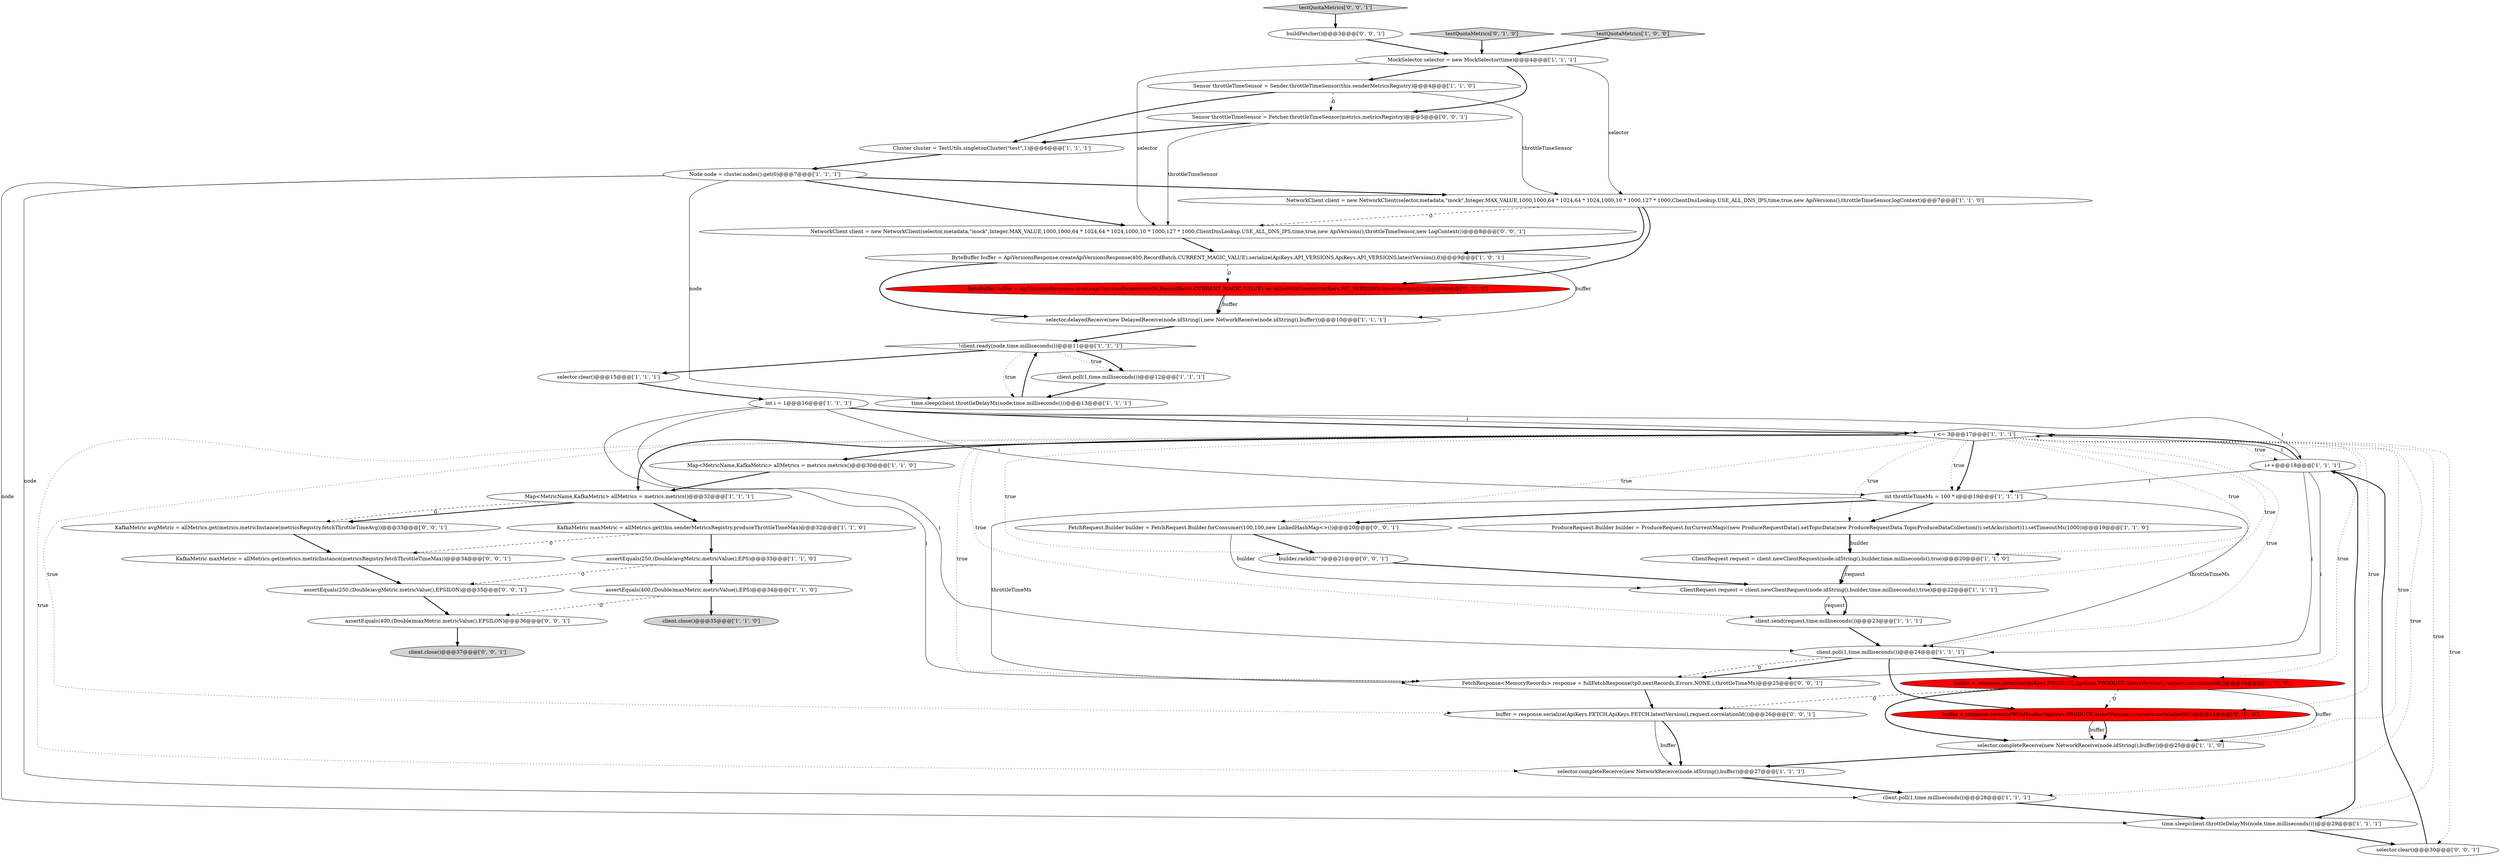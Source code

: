 digraph {
12 [style = filled, label = "assertEquals(250,(Double)avgMetric.metricValue(),EPS)@@@33@@@['1', '1', '0']", fillcolor = white, shape = ellipse image = "AAA0AAABBB1BBB"];
16 [style = filled, label = "i++@@@18@@@['1', '1', '1']", fillcolor = white, shape = ellipse image = "AAA0AAABBB1BBB"];
27 [style = filled, label = "Map<MetricName,KafkaMetric> allMetrics = metrics.metrics()@@@30@@@['1', '1', '0']", fillcolor = white, shape = ellipse image = "AAA0AAABBB1BBB"];
8 [style = filled, label = "NetworkClient client = new NetworkClient(selector,metadata,\"mock\",Integer.MAX_VALUE,1000,1000,64 * 1024,64 * 1024,1000,10 * 1000,127 * 1000,ClientDnsLookup.USE_ALL_DNS_IPS,time,true,new ApiVersions(),throttleTimeSensor,logContext)@@@7@@@['1', '1', '0']", fillcolor = white, shape = ellipse image = "AAA0AAABBB1BBB"];
2 [style = filled, label = "client.send(request,time.milliseconds())@@@23@@@['1', '1', '1']", fillcolor = white, shape = ellipse image = "AAA0AAABBB1BBB"];
37 [style = filled, label = "KafkaMetric maxMetric = allMetrics.get(metrics.metricInstance(metricsRegistry.fetchThrottleTimeMax))@@@34@@@['0', '0', '1']", fillcolor = white, shape = ellipse image = "AAA0AAABBB3BBB"];
29 [style = filled, label = "time.sleep(client.throttleDelayMs(node,time.milliseconds()))@@@29@@@['1', '1', '1']", fillcolor = white, shape = ellipse image = "AAA0AAABBB1BBB"];
46 [style = filled, label = "assertEquals(250,(Double)avgMetric.metricValue(),EPSILON)@@@35@@@['0', '0', '1']", fillcolor = white, shape = ellipse image = "AAA0AAABBB3BBB"];
17 [style = filled, label = "ProduceRequest.Builder builder = ProduceRequest.forCurrentMagic(new ProduceRequestData().setTopicData(new ProduceRequestData.TopicProduceDataCollection()).setAcks((short)1).setTimeoutMs(1000))@@@19@@@['1', '1', '0']", fillcolor = white, shape = ellipse image = "AAA0AAABBB1BBB"];
24 [style = filled, label = "selector.completeReceive(new NetworkReceive(node.idString(),buffer))@@@27@@@['1', '1', '1']", fillcolor = white, shape = ellipse image = "AAA0AAABBB1BBB"];
18 [style = filled, label = "int i = 1@@@16@@@['1', '1', '1']", fillcolor = white, shape = ellipse image = "AAA0AAABBB1BBB"];
11 [style = filled, label = "int throttleTimeMs = 100 * i@@@19@@@['1', '1', '1']", fillcolor = white, shape = ellipse image = "AAA0AAABBB1BBB"];
15 [style = filled, label = "client.poll(1,time.milliseconds())@@@24@@@['1', '1', '1']", fillcolor = white, shape = ellipse image = "AAA0AAABBB1BBB"];
47 [style = filled, label = "buffer = response.serialize(ApiKeys.FETCH,ApiKeys.FETCH.latestVersion(),request.correlationId())@@@26@@@['0', '0', '1']", fillcolor = white, shape = ellipse image = "AAA0AAABBB3BBB"];
7 [style = filled, label = "ClientRequest request = client.newClientRequest(node.idString(),builder,time.milliseconds(),true)@@@22@@@['1', '1', '1']", fillcolor = white, shape = ellipse image = "AAA0AAABBB1BBB"];
9 [style = filled, label = "i <= 3@@@17@@@['1', '1', '1']", fillcolor = white, shape = diamond image = "AAA0AAABBB1BBB"];
30 [style = filled, label = "MockSelector selector = new MockSelector(time)@@@4@@@['1', '1', '1']", fillcolor = white, shape = ellipse image = "AAA0AAABBB1BBB"];
45 [style = filled, label = "testQuotaMetrics['0', '0', '1']", fillcolor = lightgray, shape = diamond image = "AAA0AAABBB3BBB"];
26 [style = filled, label = "selector.clear()@@@15@@@['1', '1', '1']", fillcolor = white, shape = ellipse image = "AAA0AAABBB1BBB"];
28 [style = filled, label = "client.poll(1,time.milliseconds())@@@12@@@['1', '1', '1']", fillcolor = white, shape = ellipse image = "AAA0AAABBB1BBB"];
43 [style = filled, label = "KafkaMetric avgMetric = allMetrics.get(metrics.metricInstance(metricsRegistry.fetchThrottleTimeAvg))@@@33@@@['0', '0', '1']", fillcolor = white, shape = ellipse image = "AAA0AAABBB3BBB"];
38 [style = filled, label = "FetchResponse<MemoryRecords> response = fullFetchResponse(tp0,nextRecords,Errors.NONE,i,throttleTimeMs)@@@25@@@['0', '0', '1']", fillcolor = white, shape = ellipse image = "AAA0AAABBB3BBB"];
13 [style = filled, label = "buffer = response.serialize(ApiKeys.PRODUCE,ApiKeys.PRODUCE.latestVersion(),request.correlationId())@@@24@@@['1', '0', '0']", fillcolor = red, shape = ellipse image = "AAA1AAABBB1BBB"];
42 [style = filled, label = "client.close()@@@37@@@['0', '0', '1']", fillcolor = lightgray, shape = ellipse image = "AAA0AAABBB3BBB"];
20 [style = filled, label = "selector.delayedReceive(new DelayedReceive(node.idString(),new NetworkReceive(node.idString(),buffer)))@@@10@@@['1', '1', '1']", fillcolor = white, shape = ellipse image = "AAA0AAABBB1BBB"];
25 [style = filled, label = "client.close()@@@35@@@['1', '1', '0']", fillcolor = lightgray, shape = ellipse image = "AAA0AAABBB1BBB"];
33 [style = filled, label = "ByteBuffer buffer = ApiVersionsResponse.createApiVersionsResponse(400,RecordBatch.CURRENT_MAGIC_VALUE).serializeWithHeader(ApiKeys.API_VERSIONS.latestVersion(),0)@@@8@@@['0', '1', '0']", fillcolor = red, shape = ellipse image = "AAA1AAABBB2BBB"];
36 [style = filled, label = "NetworkClient client = new NetworkClient(selector,metadata,\"mock\",Integer.MAX_VALUE,1000,1000,64 * 1024,64 * 1024,1000,10 * 1000,127 * 1000,ClientDnsLookup.USE_ALL_DNS_IPS,time,true,new ApiVersions(),throttleTimeSensor,new LogContext())@@@8@@@['0', '0', '1']", fillcolor = white, shape = ellipse image = "AAA0AAABBB3BBB"];
14 [style = filled, label = "client.poll(1,time.milliseconds())@@@28@@@['1', '1', '1']", fillcolor = white, shape = ellipse image = "AAA0AAABBB1BBB"];
10 [style = filled, label = "ByteBuffer buffer = ApiVersionsResponse.createApiVersionsResponse(400,RecordBatch.CURRENT_MAGIC_VALUE).serialize(ApiKeys.API_VERSIONS,ApiKeys.API_VERSIONS.latestVersion(),0)@@@9@@@['1', '0', '1']", fillcolor = white, shape = ellipse image = "AAA0AAABBB1BBB"];
44 [style = filled, label = "buildFetcher()@@@3@@@['0', '0', '1']", fillcolor = white, shape = ellipse image = "AAA0AAABBB3BBB"];
21 [style = filled, label = "KafkaMetric maxMetric = allMetrics.get(this.senderMetricsRegistry.produceThrottleTimeMax)@@@32@@@['1', '1', '0']", fillcolor = white, shape = ellipse image = "AAA0AAABBB1BBB"];
39 [style = filled, label = "builder.rackId(\"\")@@@21@@@['0', '0', '1']", fillcolor = white, shape = ellipse image = "AAA0AAABBB3BBB"];
3 [style = filled, label = "Sensor throttleTimeSensor = Sender.throttleTimeSensor(this.senderMetricsRegistry)@@@4@@@['1', '1', '0']", fillcolor = white, shape = ellipse image = "AAA0AAABBB1BBB"];
35 [style = filled, label = "assertEquals(400,(Double)maxMetric.metricValue(),EPSILON)@@@36@@@['0', '0', '1']", fillcolor = white, shape = ellipse image = "AAA0AAABBB3BBB"];
5 [style = filled, label = "ClientRequest request = client.newClientRequest(node.idString(),builder,time.milliseconds(),true)@@@20@@@['1', '1', '0']", fillcolor = white, shape = ellipse image = "AAA0AAABBB1BBB"];
48 [style = filled, label = "FetchRequest.Builder builder = FetchRequest.Builder.forConsumer(100,100,new LinkedHashMap<>())@@@20@@@['0', '0', '1']", fillcolor = white, shape = ellipse image = "AAA0AAABBB3BBB"];
34 [style = filled, label = "testQuotaMetrics['0', '1', '0']", fillcolor = lightgray, shape = diamond image = "AAA0AAABBB2BBB"];
31 [style = filled, label = "!client.ready(node,time.milliseconds())@@@11@@@['1', '1', '1']", fillcolor = white, shape = diamond image = "AAA0AAABBB1BBB"];
40 [style = filled, label = "selector.clear()@@@30@@@['0', '0', '1']", fillcolor = white, shape = ellipse image = "AAA0AAABBB3BBB"];
1 [style = filled, label = "Cluster cluster = TestUtils.singletonCluster(\"test\",1)@@@6@@@['1', '1', '1']", fillcolor = white, shape = ellipse image = "AAA0AAABBB1BBB"];
0 [style = filled, label = "selector.completeReceive(new NetworkReceive(node.idString(),buffer))@@@25@@@['1', '1', '0']", fillcolor = white, shape = ellipse image = "AAA0AAABBB1BBB"];
4 [style = filled, label = "Node node = cluster.nodes().get(0)@@@7@@@['1', '1', '1']", fillcolor = white, shape = ellipse image = "AAA0AAABBB1BBB"];
41 [style = filled, label = "Sensor throttleTimeSensor = Fetcher.throttleTimeSensor(metrics,metricsRegistry)@@@5@@@['0', '0', '1']", fillcolor = white, shape = ellipse image = "AAA0AAABBB3BBB"];
6 [style = filled, label = "time.sleep(client.throttleDelayMs(node,time.milliseconds()))@@@13@@@['1', '1', '1']", fillcolor = white, shape = ellipse image = "AAA0AAABBB1BBB"];
19 [style = filled, label = "Map<MetricName,KafkaMetric> allMetrics = metrics.metrics()@@@32@@@['1', '1', '1']", fillcolor = white, shape = ellipse image = "AAA0AAABBB1BBB"];
22 [style = filled, label = "assertEquals(400,(Double)maxMetric.metricValue(),EPS)@@@34@@@['1', '1', '0']", fillcolor = white, shape = ellipse image = "AAA0AAABBB1BBB"];
23 [style = filled, label = "testQuotaMetrics['1', '0', '0']", fillcolor = lightgray, shape = diamond image = "AAA0AAABBB1BBB"];
32 [style = filled, label = "buffer = response.serializeWithHeader(ApiKeys.PRODUCE.latestVersion(),request.correlationId())@@@24@@@['0', '1', '0']", fillcolor = red, shape = ellipse image = "AAA1AAABBB2BBB"];
17->5 [style = solid, label="builder"];
8->10 [style = bold, label=""];
3->41 [style = dashed, label="0"];
28->6 [style = bold, label=""];
9->11 [style = bold, label=""];
41->36 [style = solid, label="throttleTimeSensor"];
32->0 [style = bold, label=""];
16->9 [style = solid, label="i"];
21->37 [style = dashed, label="0"];
16->15 [style = solid, label="i"];
4->14 [style = solid, label="node"];
48->39 [style = bold, label=""];
15->38 [style = dashed, label="0"];
16->11 [style = solid, label="i"];
40->16 [style = bold, label=""];
31->28 [style = dotted, label="true"];
0->24 [style = bold, label=""];
2->15 [style = bold, label=""];
4->8 [style = bold, label=""];
9->48 [style = dotted, label="true"];
9->15 [style = dotted, label="true"];
4->36 [style = bold, label=""];
27->19 [style = bold, label=""];
12->46 [style = dashed, label="0"];
48->7 [style = solid, label="builder"];
12->22 [style = bold, label=""];
16->9 [style = bold, label=""];
9->32 [style = dotted, label="true"];
18->9 [style = solid, label="i"];
22->25 [style = bold, label=""];
15->38 [style = bold, label=""];
1->4 [style = bold, label=""];
17->5 [style = bold, label=""];
15->13 [style = bold, label=""];
30->41 [style = bold, label=""];
33->20 [style = solid, label="buffer"];
23->30 [style = bold, label=""];
11->48 [style = bold, label=""];
31->6 [style = dotted, label="true"];
20->31 [style = bold, label=""];
11->38 [style = solid, label="throttleTimeMs"];
9->38 [style = dotted, label="true"];
30->8 [style = solid, label="selector"];
18->15 [style = solid, label="i"];
13->32 [style = dashed, label="0"];
9->24 [style = dotted, label="true"];
37->46 [style = bold, label=""];
47->24 [style = solid, label="buffer"];
39->7 [style = bold, label=""];
7->2 [style = bold, label=""];
9->13 [style = dotted, label="true"];
18->9 [style = bold, label=""];
38->47 [style = bold, label=""];
11->17 [style = bold, label=""];
5->7 [style = bold, label=""];
29->40 [style = bold, label=""];
31->28 [style = bold, label=""];
32->0 [style = solid, label="buffer"];
29->16 [style = bold, label=""];
13->0 [style = bold, label=""];
44->30 [style = bold, label=""];
8->33 [style = bold, label=""];
11->15 [style = solid, label="throttleTimeMs"];
9->0 [style = dotted, label="true"];
3->1 [style = bold, label=""];
35->42 [style = bold, label=""];
18->16 [style = solid, label="i"];
9->11 [style = dotted, label="true"];
13->0 [style = solid, label="buffer"];
8->36 [style = dashed, label="0"];
45->44 [style = bold, label=""];
10->20 [style = solid, label="buffer"];
4->6 [style = solid, label="node"];
16->38 [style = solid, label="i"];
21->12 [style = bold, label=""];
9->27 [style = bold, label=""];
31->26 [style = bold, label=""];
4->29 [style = solid, label="node"];
30->3 [style = bold, label=""];
47->24 [style = bold, label=""];
5->7 [style = solid, label="request"];
46->35 [style = bold, label=""];
14->29 [style = bold, label=""];
18->11 [style = solid, label="i"];
9->19 [style = bold, label=""];
9->16 [style = dotted, label="true"];
9->7 [style = dotted, label="true"];
19->43 [style = bold, label=""];
36->10 [style = bold, label=""];
22->35 [style = dashed, label="0"];
19->21 [style = bold, label=""];
9->5 [style = dotted, label="true"];
9->29 [style = dotted, label="true"];
10->20 [style = bold, label=""];
33->20 [style = bold, label=""];
9->17 [style = dotted, label="true"];
10->33 [style = dashed, label="0"];
43->37 [style = bold, label=""];
41->1 [style = bold, label=""];
34->30 [style = bold, label=""];
9->14 [style = dotted, label="true"];
24->14 [style = bold, label=""];
3->8 [style = solid, label="throttleTimeSensor"];
6->31 [style = bold, label=""];
7->2 [style = solid, label="request"];
9->2 [style = dotted, label="true"];
19->43 [style = dashed, label="0"];
9->39 [style = dotted, label="true"];
30->36 [style = solid, label="selector"];
9->47 [style = dotted, label="true"];
18->38 [style = solid, label="i"];
9->40 [style = dotted, label="true"];
13->47 [style = dashed, label="0"];
15->32 [style = bold, label=""];
26->18 [style = bold, label=""];
}
